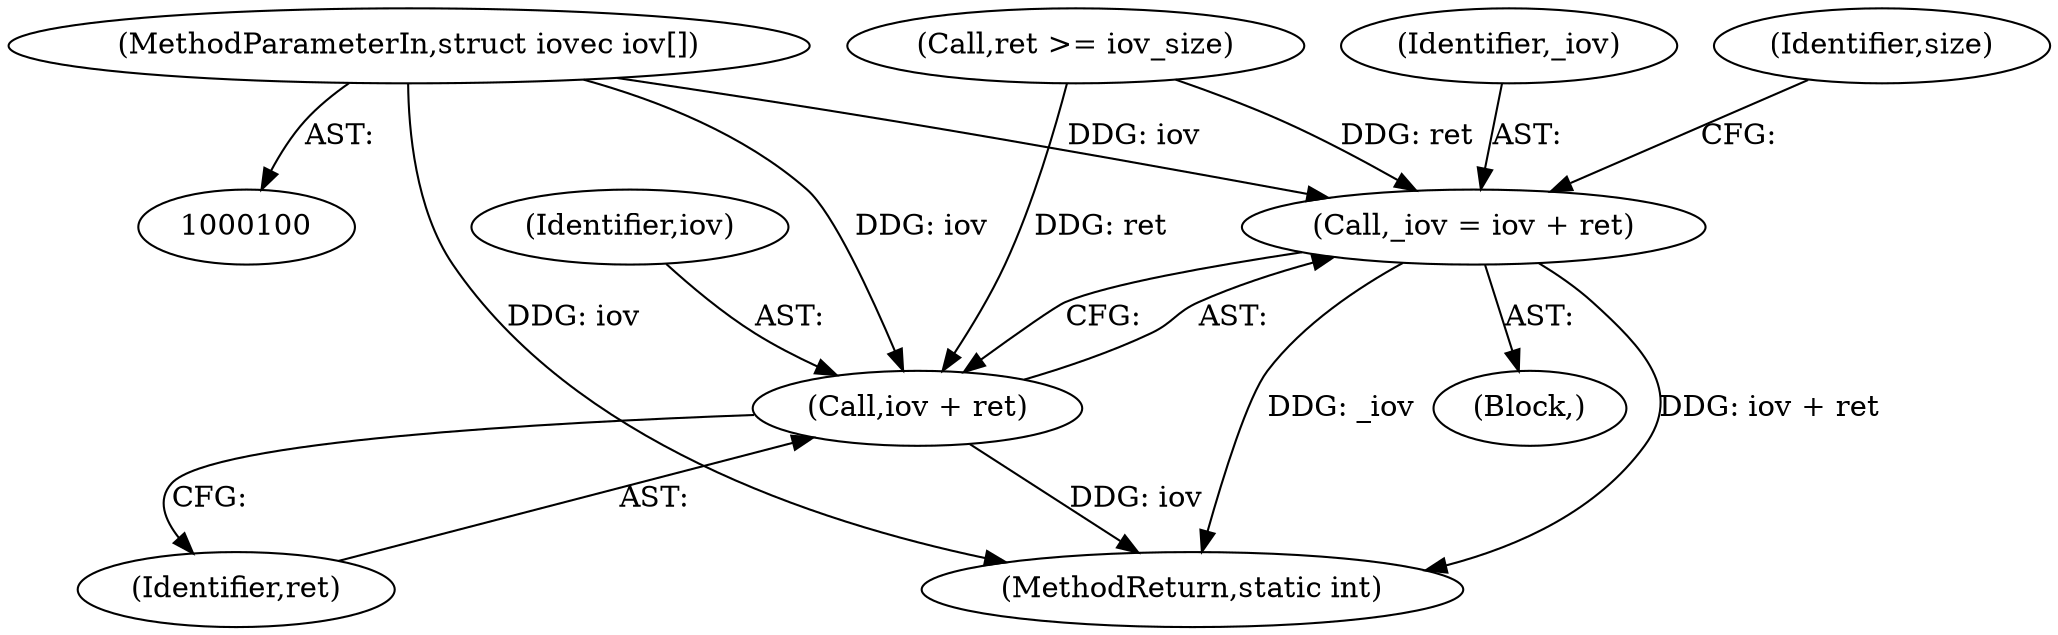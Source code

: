digraph "0_linux_bd97120fc3d1a11f3124c7c9ba1d91f51829eb85@array" {
"1000104" [label="(MethodParameterIn,struct iovec iov[])"];
"1000160" [label="(Call,_iov = iov + ret)"];
"1000162" [label="(Call,iov + ret)"];
"1000104" [label="(MethodParameterIn,struct iovec iov[])"];
"1000131" [label="(Block,)"];
"1000135" [label="(Call,ret >= iov_size)"];
"1000215" [label="(MethodReturn,static int)"];
"1000164" [label="(Identifier,ret)"];
"1000163" [label="(Identifier,iov)"];
"1000160" [label="(Call,_iov = iov + ret)"];
"1000161" [label="(Identifier,_iov)"];
"1000166" [label="(Identifier,size)"];
"1000162" [label="(Call,iov + ret)"];
"1000104" -> "1000100"  [label="AST: "];
"1000104" -> "1000215"  [label="DDG: iov"];
"1000104" -> "1000160"  [label="DDG: iov"];
"1000104" -> "1000162"  [label="DDG: iov"];
"1000160" -> "1000131"  [label="AST: "];
"1000160" -> "1000162"  [label="CFG: "];
"1000161" -> "1000160"  [label="AST: "];
"1000162" -> "1000160"  [label="AST: "];
"1000166" -> "1000160"  [label="CFG: "];
"1000160" -> "1000215"  [label="DDG: iov + ret"];
"1000160" -> "1000215"  [label="DDG: _iov"];
"1000135" -> "1000160"  [label="DDG: ret"];
"1000162" -> "1000164"  [label="CFG: "];
"1000163" -> "1000162"  [label="AST: "];
"1000164" -> "1000162"  [label="AST: "];
"1000162" -> "1000215"  [label="DDG: iov"];
"1000135" -> "1000162"  [label="DDG: ret"];
}
